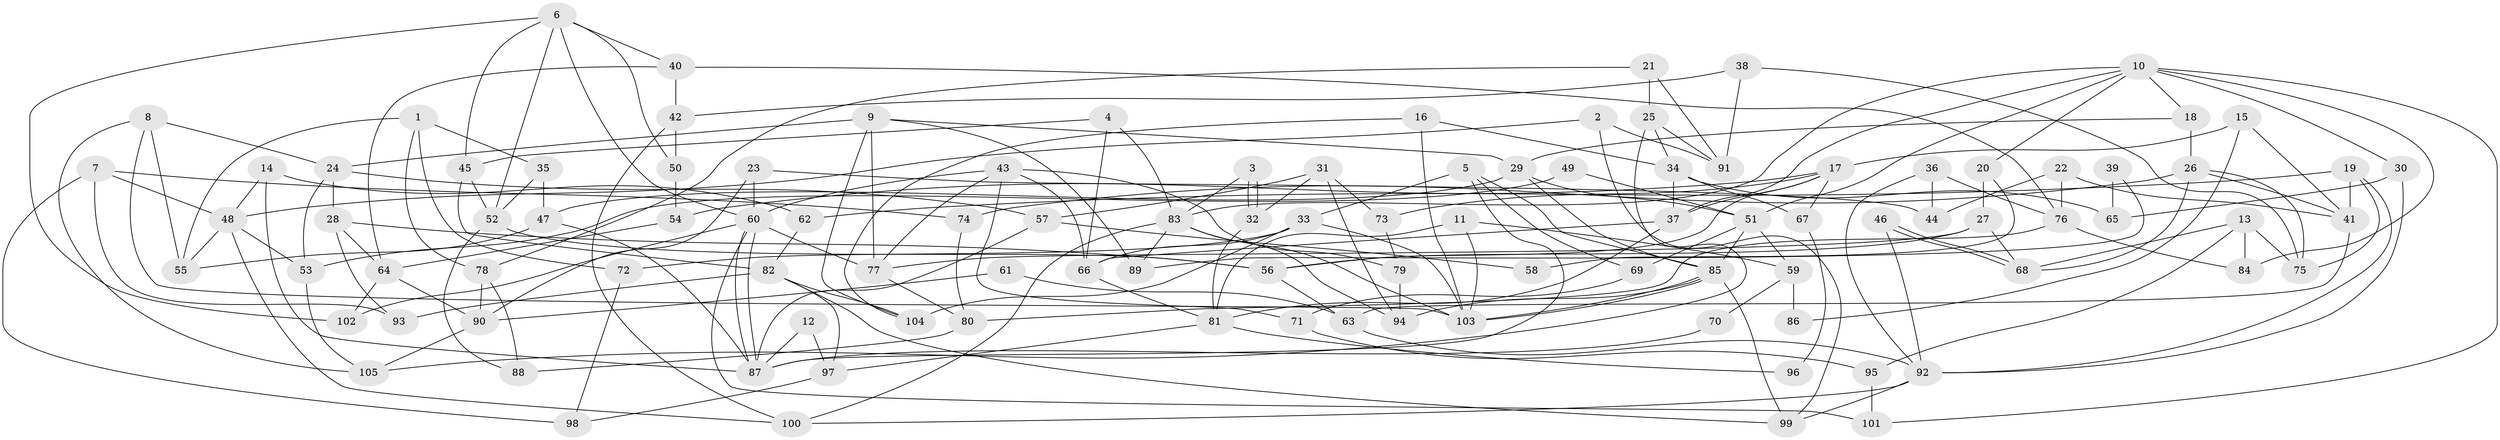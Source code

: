// Generated by graph-tools (version 1.1) at 2025/35/03/09/25 02:35:55]
// undirected, 105 vertices, 210 edges
graph export_dot {
graph [start="1"]
  node [color=gray90,style=filled];
  1;
  2;
  3;
  4;
  5;
  6;
  7;
  8;
  9;
  10;
  11;
  12;
  13;
  14;
  15;
  16;
  17;
  18;
  19;
  20;
  21;
  22;
  23;
  24;
  25;
  26;
  27;
  28;
  29;
  30;
  31;
  32;
  33;
  34;
  35;
  36;
  37;
  38;
  39;
  40;
  41;
  42;
  43;
  44;
  45;
  46;
  47;
  48;
  49;
  50;
  51;
  52;
  53;
  54;
  55;
  56;
  57;
  58;
  59;
  60;
  61;
  62;
  63;
  64;
  65;
  66;
  67;
  68;
  69;
  70;
  71;
  72;
  73;
  74;
  75;
  76;
  77;
  78;
  79;
  80;
  81;
  82;
  83;
  84;
  85;
  86;
  87;
  88;
  89;
  90;
  91;
  92;
  93;
  94;
  95;
  96;
  97;
  98;
  99;
  100;
  101;
  102;
  103;
  104;
  105;
  1 -- 72;
  1 -- 35;
  1 -- 55;
  1 -- 78;
  2 -- 99;
  2 -- 48;
  2 -- 91;
  3 -- 32;
  3 -- 32;
  3 -- 83;
  4 -- 66;
  4 -- 45;
  4 -- 83;
  5 -- 33;
  5 -- 85;
  5 -- 69;
  5 -- 87;
  6 -- 52;
  6 -- 60;
  6 -- 40;
  6 -- 45;
  6 -- 50;
  6 -- 102;
  7 -- 48;
  7 -- 74;
  7 -- 93;
  7 -- 98;
  8 -- 24;
  8 -- 55;
  8 -- 103;
  8 -- 105;
  9 -- 77;
  9 -- 29;
  9 -- 24;
  9 -- 89;
  9 -- 104;
  10 -- 18;
  10 -- 83;
  10 -- 20;
  10 -- 30;
  10 -- 37;
  10 -- 51;
  10 -- 84;
  10 -- 101;
  11 -- 103;
  11 -- 81;
  11 -- 59;
  12 -- 97;
  12 -- 87;
  13 -- 75;
  13 -- 84;
  13 -- 68;
  13 -- 95;
  14 -- 48;
  14 -- 87;
  14 -- 62;
  15 -- 41;
  15 -- 17;
  15 -- 86;
  16 -- 103;
  16 -- 104;
  16 -- 34;
  17 -- 73;
  17 -- 56;
  17 -- 37;
  17 -- 54;
  17 -- 67;
  18 -- 26;
  18 -- 29;
  19 -- 41;
  19 -- 62;
  19 -- 75;
  19 -- 92;
  20 -- 27;
  20 -- 58;
  21 -- 91;
  21 -- 25;
  21 -- 78;
  22 -- 44;
  22 -- 76;
  22 -- 41;
  23 -- 90;
  23 -- 60;
  23 -- 44;
  24 -- 28;
  24 -- 53;
  24 -- 57;
  25 -- 105;
  25 -- 34;
  25 -- 91;
  26 -- 41;
  26 -- 68;
  26 -- 74;
  26 -- 75;
  27 -- 68;
  27 -- 77;
  27 -- 56;
  28 -- 64;
  28 -- 93;
  28 -- 56;
  29 -- 51;
  29 -- 47;
  29 -- 85;
  30 -- 92;
  30 -- 65;
  31 -- 94;
  31 -- 57;
  31 -- 32;
  31 -- 73;
  32 -- 81;
  33 -- 103;
  33 -- 66;
  33 -- 72;
  33 -- 104;
  34 -- 37;
  34 -- 65;
  34 -- 67;
  35 -- 52;
  35 -- 47;
  36 -- 92;
  36 -- 76;
  36 -- 44;
  37 -- 66;
  37 -- 81;
  38 -- 75;
  38 -- 91;
  38 -- 42;
  39 -- 65;
  39 -- 89;
  40 -- 64;
  40 -- 42;
  40 -- 76;
  41 -- 63;
  42 -- 50;
  42 -- 100;
  43 -- 66;
  43 -- 60;
  43 -- 71;
  43 -- 77;
  43 -- 79;
  45 -- 82;
  45 -- 52;
  46 -- 92;
  46 -- 68;
  46 -- 68;
  47 -- 87;
  47 -- 55;
  48 -- 100;
  48 -- 53;
  48 -- 55;
  49 -- 53;
  49 -- 51;
  50 -- 54;
  51 -- 85;
  51 -- 59;
  51 -- 69;
  52 -- 56;
  52 -- 88;
  53 -- 105;
  54 -- 64;
  56 -- 63;
  57 -- 87;
  57 -- 58;
  59 -- 70;
  59 -- 86;
  60 -- 101;
  60 -- 87;
  60 -- 87;
  60 -- 77;
  60 -- 102;
  61 -- 63;
  61 -- 90;
  62 -- 82;
  63 -- 92;
  64 -- 102;
  64 -- 90;
  66 -- 81;
  67 -- 96;
  69 -- 71;
  70 -- 87;
  71 -- 95;
  72 -- 98;
  73 -- 79;
  74 -- 80;
  76 -- 80;
  76 -- 84;
  77 -- 80;
  78 -- 88;
  78 -- 90;
  79 -- 94;
  80 -- 88;
  81 -- 96;
  81 -- 97;
  82 -- 99;
  82 -- 104;
  82 -- 93;
  82 -- 97;
  83 -- 103;
  83 -- 89;
  83 -- 94;
  83 -- 100;
  85 -- 103;
  85 -- 103;
  85 -- 94;
  85 -- 99;
  90 -- 105;
  92 -- 100;
  92 -- 99;
  95 -- 101;
  97 -- 98;
}
